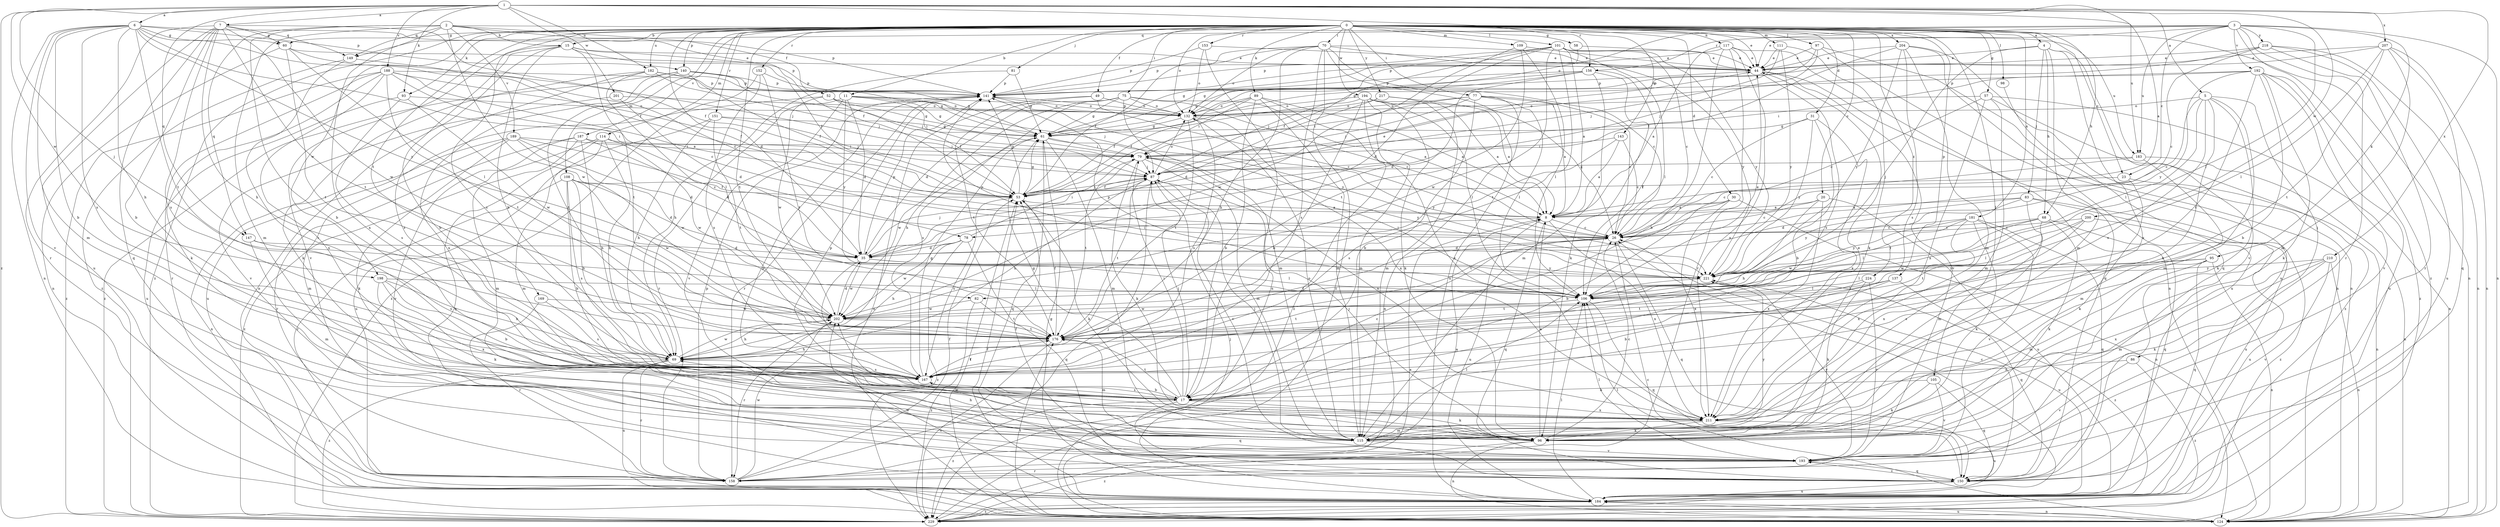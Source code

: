 strict digraph  {
0;
1;
2;
3;
4;
5;
6;
7;
8;
11;
15;
17;
20;
23;
26;
30;
31;
35;
44;
49;
52;
53;
57;
58;
60;
61;
68;
69;
70;
75;
77;
78;
79;
81;
82;
83;
86;
87;
89;
93;
95;
96;
97;
98;
101;
105;
106;
108;
109;
111;
114;
115;
117;
124;
132;
137;
140;
141;
143;
147;
149;
150;
151;
152;
153;
156;
158;
167;
169;
176;
181;
182;
183;
184;
187;
188;
189;
192;
193;
194;
198;
200;
201;
202;
204;
207;
210;
211;
217;
218;
221;
224;
229;
0 -> 4  [label=a];
0 -> 11  [label=b];
0 -> 15  [label=b];
0 -> 20  [label=c];
0 -> 23  [label=c];
0 -> 30  [label=d];
0 -> 31  [label=d];
0 -> 35  [label=d];
0 -> 44  [label=e];
0 -> 49  [label=f];
0 -> 57  [label=g];
0 -> 58  [label=g];
0 -> 60  [label=g];
0 -> 68  [label=h];
0 -> 70  [label=i];
0 -> 75  [label=i];
0 -> 77  [label=i];
0 -> 81  [label=j];
0 -> 89  [label=k];
0 -> 93  [label=k];
0 -> 97  [label=l];
0 -> 98  [label=l];
0 -> 101  [label=l];
0 -> 105  [label=l];
0 -> 108  [label=m];
0 -> 109  [label=m];
0 -> 111  [label=m];
0 -> 114  [label=m];
0 -> 117  [label=n];
0 -> 124  [label=n];
0 -> 132  [label=o];
0 -> 137  [label=p];
0 -> 140  [label=p];
0 -> 143  [label=q];
0 -> 151  [label=r];
0 -> 152  [label=r];
0 -> 153  [label=r];
0 -> 167  [label=s];
0 -> 169  [label=t];
0 -> 176  [label=t];
0 -> 181  [label=u];
0 -> 182  [label=u];
0 -> 187  [label=v];
0 -> 194  [label=w];
0 -> 198  [label=w];
0 -> 204  [label=x];
0 -> 217  [label=y];
0 -> 224  [label=z];
0 -> 229  [label=z];
1 -> 5  [label=a];
1 -> 6  [label=a];
1 -> 7  [label=a];
1 -> 8  [label=a];
1 -> 82  [label=j];
1 -> 93  [label=k];
1 -> 147  [label=q];
1 -> 156  [label=r];
1 -> 182  [label=u];
1 -> 183  [label=u];
1 -> 188  [label=v];
1 -> 198  [label=w];
1 -> 200  [label=w];
1 -> 201  [label=w];
1 -> 207  [label=x];
1 -> 210  [label=x];
1 -> 229  [label=z];
2 -> 15  [label=b];
2 -> 17  [label=b];
2 -> 52  [label=f];
2 -> 53  [label=f];
2 -> 115  [label=m];
2 -> 147  [label=q];
2 -> 149  [label=q];
2 -> 183  [label=u];
2 -> 189  [label=v];
2 -> 202  [label=w];
2 -> 211  [label=x];
3 -> 23  [label=c];
3 -> 44  [label=e];
3 -> 95  [label=k];
3 -> 106  [label=l];
3 -> 124  [label=n];
3 -> 132  [label=o];
3 -> 149  [label=q];
3 -> 156  [label=r];
3 -> 158  [label=r];
3 -> 183  [label=u];
3 -> 192  [label=v];
3 -> 218  [label=y];
3 -> 229  [label=z];
4 -> 44  [label=e];
4 -> 68  [label=h];
4 -> 82  [label=j];
4 -> 83  [label=j];
4 -> 115  [label=m];
4 -> 193  [label=v];
4 -> 211  [label=x];
5 -> 26  [label=c];
5 -> 86  [label=j];
5 -> 96  [label=k];
5 -> 106  [label=l];
5 -> 115  [label=m];
5 -> 132  [label=o];
5 -> 167  [label=s];
5 -> 211  [label=x];
6 -> 17  [label=b];
6 -> 53  [label=f];
6 -> 60  [label=g];
6 -> 69  [label=h];
6 -> 78  [label=i];
6 -> 115  [label=m];
6 -> 124  [label=n];
6 -> 140  [label=p];
6 -> 141  [label=p];
6 -> 167  [label=s];
6 -> 176  [label=t];
6 -> 193  [label=v];
6 -> 221  [label=y];
7 -> 17  [label=b];
7 -> 53  [label=f];
7 -> 60  [label=g];
7 -> 69  [label=h];
7 -> 149  [label=q];
7 -> 150  [label=q];
7 -> 158  [label=r];
7 -> 167  [label=s];
7 -> 176  [label=t];
7 -> 184  [label=u];
7 -> 202  [label=w];
8 -> 26  [label=c];
8 -> 78  [label=i];
8 -> 150  [label=q];
8 -> 184  [label=u];
8 -> 211  [label=x];
11 -> 35  [label=d];
11 -> 61  [label=g];
11 -> 79  [label=i];
11 -> 87  [label=j];
11 -> 132  [label=o];
11 -> 158  [label=r];
11 -> 193  [label=v];
11 -> 221  [label=y];
15 -> 17  [label=b];
15 -> 44  [label=e];
15 -> 53  [label=f];
15 -> 69  [label=h];
15 -> 124  [label=n];
15 -> 141  [label=p];
15 -> 176  [label=t];
15 -> 193  [label=v];
17 -> 26  [label=c];
17 -> 61  [label=g];
17 -> 79  [label=i];
17 -> 87  [label=j];
17 -> 96  [label=k];
17 -> 141  [label=p];
17 -> 150  [label=q];
17 -> 167  [label=s];
17 -> 176  [label=t];
17 -> 211  [label=x];
17 -> 229  [label=z];
20 -> 8  [label=a];
20 -> 26  [label=c];
20 -> 69  [label=h];
20 -> 184  [label=u];
20 -> 211  [label=x];
23 -> 53  [label=f];
23 -> 96  [label=k];
23 -> 124  [label=n];
26 -> 35  [label=d];
26 -> 150  [label=q];
26 -> 176  [label=t];
30 -> 8  [label=a];
30 -> 17  [label=b];
30 -> 124  [label=n];
30 -> 176  [label=t];
30 -> 211  [label=x];
31 -> 17  [label=b];
31 -> 26  [label=c];
31 -> 61  [label=g];
31 -> 211  [label=x];
31 -> 221  [label=y];
35 -> 87  [label=j];
35 -> 106  [label=l];
35 -> 141  [label=p];
35 -> 167  [label=s];
35 -> 202  [label=w];
35 -> 221  [label=y];
44 -> 141  [label=p];
44 -> 150  [label=q];
44 -> 167  [label=s];
44 -> 193  [label=v];
49 -> 26  [label=c];
49 -> 124  [label=n];
49 -> 132  [label=o];
49 -> 176  [label=t];
52 -> 53  [label=f];
52 -> 61  [label=g];
52 -> 132  [label=o];
52 -> 184  [label=u];
52 -> 202  [label=w];
53 -> 8  [label=a];
53 -> 44  [label=e];
53 -> 61  [label=g];
53 -> 87  [label=j];
53 -> 96  [label=k];
53 -> 141  [label=p];
53 -> 167  [label=s];
57 -> 26  [label=c];
57 -> 115  [label=m];
57 -> 124  [label=n];
57 -> 132  [label=o];
57 -> 211  [label=x];
57 -> 229  [label=z];
58 -> 44  [label=e];
58 -> 141  [label=p];
60 -> 44  [label=e];
60 -> 87  [label=j];
60 -> 106  [label=l];
60 -> 124  [label=n];
60 -> 176  [label=t];
61 -> 79  [label=i];
61 -> 115  [label=m];
61 -> 150  [label=q];
61 -> 202  [label=w];
61 -> 221  [label=y];
68 -> 26  [label=c];
68 -> 96  [label=k];
68 -> 106  [label=l];
68 -> 150  [label=q];
68 -> 211  [label=x];
68 -> 221  [label=y];
69 -> 158  [label=r];
69 -> 167  [label=s];
69 -> 184  [label=u];
69 -> 202  [label=w];
69 -> 229  [label=z];
70 -> 26  [label=c];
70 -> 44  [label=e];
70 -> 53  [label=f];
70 -> 69  [label=h];
70 -> 132  [label=o];
70 -> 141  [label=p];
70 -> 167  [label=s];
70 -> 184  [label=u];
70 -> 221  [label=y];
70 -> 229  [label=z];
75 -> 8  [label=a];
75 -> 26  [label=c];
75 -> 35  [label=d];
75 -> 61  [label=g];
75 -> 69  [label=h];
75 -> 115  [label=m];
75 -> 132  [label=o];
75 -> 167  [label=s];
77 -> 8  [label=a];
77 -> 17  [label=b];
77 -> 26  [label=c];
77 -> 79  [label=i];
77 -> 87  [label=j];
77 -> 106  [label=l];
77 -> 124  [label=n];
77 -> 132  [label=o];
78 -> 35  [label=d];
78 -> 69  [label=h];
78 -> 79  [label=i];
78 -> 150  [label=q];
78 -> 202  [label=w];
78 -> 229  [label=z];
79 -> 87  [label=j];
79 -> 96  [label=k];
79 -> 115  [label=m];
79 -> 176  [label=t];
79 -> 211  [label=x];
79 -> 221  [label=y];
81 -> 61  [label=g];
81 -> 69  [label=h];
81 -> 141  [label=p];
82 -> 176  [label=t];
82 -> 202  [label=w];
82 -> 229  [label=z];
83 -> 8  [label=a];
83 -> 35  [label=d];
83 -> 115  [label=m];
83 -> 184  [label=u];
83 -> 221  [label=y];
83 -> 229  [label=z];
86 -> 167  [label=s];
86 -> 193  [label=v];
86 -> 229  [label=z];
87 -> 53  [label=f];
87 -> 69  [label=h];
87 -> 132  [label=o];
87 -> 176  [label=t];
87 -> 193  [label=v];
89 -> 8  [label=a];
89 -> 17  [label=b];
89 -> 53  [label=f];
89 -> 79  [label=i];
89 -> 115  [label=m];
89 -> 132  [label=o];
89 -> 211  [label=x];
93 -> 132  [label=o];
93 -> 167  [label=s];
93 -> 184  [label=u];
93 -> 202  [label=w];
95 -> 106  [label=l];
95 -> 115  [label=m];
95 -> 124  [label=n];
95 -> 150  [label=q];
95 -> 167  [label=s];
95 -> 221  [label=y];
96 -> 8  [label=a];
96 -> 26  [label=c];
96 -> 87  [label=j];
96 -> 124  [label=n];
96 -> 141  [label=p];
96 -> 229  [label=z];
97 -> 44  [label=e];
97 -> 61  [label=g];
97 -> 87  [label=j];
97 -> 124  [label=n];
97 -> 184  [label=u];
98 -> 184  [label=u];
101 -> 8  [label=a];
101 -> 26  [label=c];
101 -> 35  [label=d];
101 -> 44  [label=e];
101 -> 53  [label=f];
101 -> 61  [label=g];
101 -> 106  [label=l];
101 -> 141  [label=p];
101 -> 176  [label=t];
101 -> 202  [label=w];
101 -> 221  [label=y];
105 -> 17  [label=b];
105 -> 96  [label=k];
105 -> 150  [label=q];
105 -> 193  [label=v];
106 -> 44  [label=e];
106 -> 79  [label=i];
106 -> 141  [label=p];
106 -> 150  [label=q];
106 -> 176  [label=t];
106 -> 202  [label=w];
108 -> 17  [label=b];
108 -> 35  [label=d];
108 -> 53  [label=f];
108 -> 69  [label=h];
108 -> 158  [label=r];
108 -> 167  [label=s];
108 -> 202  [label=w];
109 -> 44  [label=e];
109 -> 106  [label=l];
109 -> 176  [label=t];
109 -> 202  [label=w];
111 -> 44  [label=e];
111 -> 87  [label=j];
111 -> 96  [label=k];
111 -> 221  [label=y];
114 -> 69  [label=h];
114 -> 79  [label=i];
114 -> 115  [label=m];
114 -> 150  [label=q];
114 -> 202  [label=w];
114 -> 229  [label=z];
115 -> 69  [label=h];
115 -> 87  [label=j];
115 -> 106  [label=l];
115 -> 132  [label=o];
115 -> 193  [label=v];
115 -> 221  [label=y];
117 -> 8  [label=a];
117 -> 17  [label=b];
117 -> 44  [label=e];
117 -> 61  [label=g];
117 -> 124  [label=n];
117 -> 158  [label=r];
117 -> 211  [label=x];
124 -> 26  [label=c];
124 -> 53  [label=f];
124 -> 176  [label=t];
124 -> 184  [label=u];
132 -> 61  [label=g];
132 -> 141  [label=p];
132 -> 167  [label=s];
132 -> 176  [label=t];
132 -> 211  [label=x];
137 -> 17  [label=b];
137 -> 106  [label=l];
137 -> 150  [label=q];
137 -> 176  [label=t];
140 -> 53  [label=f];
140 -> 61  [label=g];
140 -> 87  [label=j];
140 -> 141  [label=p];
140 -> 176  [label=t];
140 -> 211  [label=x];
140 -> 229  [label=z];
141 -> 132  [label=o];
141 -> 158  [label=r];
141 -> 221  [label=y];
143 -> 8  [label=a];
143 -> 26  [label=c];
143 -> 79  [label=i];
143 -> 167  [label=s];
147 -> 35  [label=d];
147 -> 115  [label=m];
147 -> 167  [label=s];
149 -> 26  [label=c];
149 -> 211  [label=x];
149 -> 229  [label=z];
150 -> 26  [label=c];
150 -> 106  [label=l];
150 -> 184  [label=u];
150 -> 193  [label=v];
151 -> 61  [label=g];
151 -> 69  [label=h];
151 -> 87  [label=j];
151 -> 176  [label=t];
151 -> 184  [label=u];
152 -> 141  [label=p];
152 -> 167  [label=s];
152 -> 176  [label=t];
152 -> 229  [label=z];
153 -> 44  [label=e];
153 -> 124  [label=n];
153 -> 132  [label=o];
153 -> 141  [label=p];
156 -> 35  [label=d];
156 -> 61  [label=g];
156 -> 87  [label=j];
156 -> 96  [label=k];
156 -> 106  [label=l];
156 -> 115  [label=m];
156 -> 141  [label=p];
158 -> 8  [label=a];
158 -> 53  [label=f];
158 -> 87  [label=j];
158 -> 141  [label=p];
158 -> 202  [label=w];
167 -> 17  [label=b];
167 -> 61  [label=g];
167 -> 176  [label=t];
169 -> 158  [label=r];
169 -> 167  [label=s];
169 -> 202  [label=w];
176 -> 53  [label=f];
176 -> 69  [label=h];
176 -> 115  [label=m];
176 -> 229  [label=z];
181 -> 26  [label=c];
181 -> 96  [label=k];
181 -> 150  [label=q];
181 -> 193  [label=v];
181 -> 202  [label=w];
181 -> 211  [label=x];
181 -> 221  [label=y];
182 -> 61  [label=g];
182 -> 87  [label=j];
182 -> 96  [label=k];
182 -> 106  [label=l];
182 -> 141  [label=p];
182 -> 167  [label=s];
183 -> 26  [label=c];
183 -> 87  [label=j];
183 -> 115  [label=m];
183 -> 124  [label=n];
184 -> 26  [label=c];
184 -> 53  [label=f];
184 -> 61  [label=g];
184 -> 87  [label=j];
184 -> 106  [label=l];
184 -> 124  [label=n];
184 -> 202  [label=w];
184 -> 229  [label=z];
187 -> 35  [label=d];
187 -> 69  [label=h];
187 -> 79  [label=i];
187 -> 115  [label=m];
187 -> 158  [label=r];
187 -> 193  [label=v];
188 -> 8  [label=a];
188 -> 26  [label=c];
188 -> 53  [label=f];
188 -> 96  [label=k];
188 -> 141  [label=p];
188 -> 158  [label=r];
188 -> 176  [label=t];
188 -> 211  [label=x];
188 -> 229  [label=z];
189 -> 26  [label=c];
189 -> 35  [label=d];
189 -> 79  [label=i];
189 -> 96  [label=k];
189 -> 115  [label=m];
189 -> 124  [label=n];
189 -> 202  [label=w];
192 -> 17  [label=b];
192 -> 79  [label=i];
192 -> 96  [label=k];
192 -> 141  [label=p];
192 -> 176  [label=t];
192 -> 184  [label=u];
192 -> 193  [label=v];
192 -> 221  [label=y];
192 -> 229  [label=z];
193 -> 53  [label=f];
193 -> 106  [label=l];
193 -> 150  [label=q];
193 -> 158  [label=r];
193 -> 202  [label=w];
193 -> 221  [label=y];
194 -> 8  [label=a];
194 -> 17  [label=b];
194 -> 26  [label=c];
194 -> 53  [label=f];
194 -> 96  [label=k];
194 -> 106  [label=l];
194 -> 115  [label=m];
194 -> 132  [label=o];
194 -> 229  [label=z];
198 -> 17  [label=b];
198 -> 69  [label=h];
198 -> 96  [label=k];
198 -> 106  [label=l];
198 -> 211  [label=x];
200 -> 26  [label=c];
200 -> 106  [label=l];
200 -> 176  [label=t];
200 -> 184  [label=u];
200 -> 202  [label=w];
201 -> 35  [label=d];
201 -> 132  [label=o];
201 -> 193  [label=v];
202 -> 35  [label=d];
202 -> 69  [label=h];
202 -> 158  [label=r];
202 -> 176  [label=t];
204 -> 44  [label=e];
204 -> 53  [label=f];
204 -> 115  [label=m];
204 -> 124  [label=n];
204 -> 150  [label=q];
204 -> 167  [label=s];
204 -> 221  [label=y];
207 -> 44  [label=e];
207 -> 106  [label=l];
207 -> 115  [label=m];
207 -> 124  [label=n];
207 -> 132  [label=o];
207 -> 150  [label=q];
207 -> 176  [label=t];
210 -> 96  [label=k];
210 -> 115  [label=m];
210 -> 124  [label=n];
210 -> 193  [label=v];
210 -> 211  [label=x];
210 -> 221  [label=y];
211 -> 44  [label=e];
211 -> 96  [label=k];
211 -> 115  [label=m];
211 -> 184  [label=u];
217 -> 8  [label=a];
217 -> 35  [label=d];
217 -> 115  [label=m];
217 -> 132  [label=o];
218 -> 26  [label=c];
218 -> 44  [label=e];
218 -> 79  [label=i];
218 -> 124  [label=n];
218 -> 158  [label=r];
218 -> 184  [label=u];
221 -> 106  [label=l];
221 -> 141  [label=p];
221 -> 184  [label=u];
221 -> 229  [label=z];
224 -> 96  [label=k];
224 -> 106  [label=l];
224 -> 176  [label=t];
224 -> 193  [label=v];
229 -> 8  [label=a];
}
